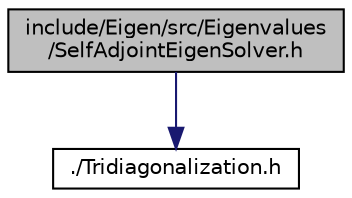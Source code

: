 digraph "include/Eigen/src/Eigenvalues/SelfAdjointEigenSolver.h"
{
  edge [fontname="Helvetica",fontsize="10",labelfontname="Helvetica",labelfontsize="10"];
  node [fontname="Helvetica",fontsize="10",shape=record];
  Node1 [label="include/Eigen/src/Eigenvalues\l/SelfAdjointEigenSolver.h",height=0.2,width=0.4,color="black", fillcolor="grey75", style="filled" fontcolor="black"];
  Node1 -> Node2 [color="midnightblue",fontsize="10",style="solid",fontname="Helvetica"];
  Node2 [label="./Tridiagonalization.h",height=0.2,width=0.4,color="black", fillcolor="white", style="filled",URL="$Tridiagonalization_8h.html"];
}
